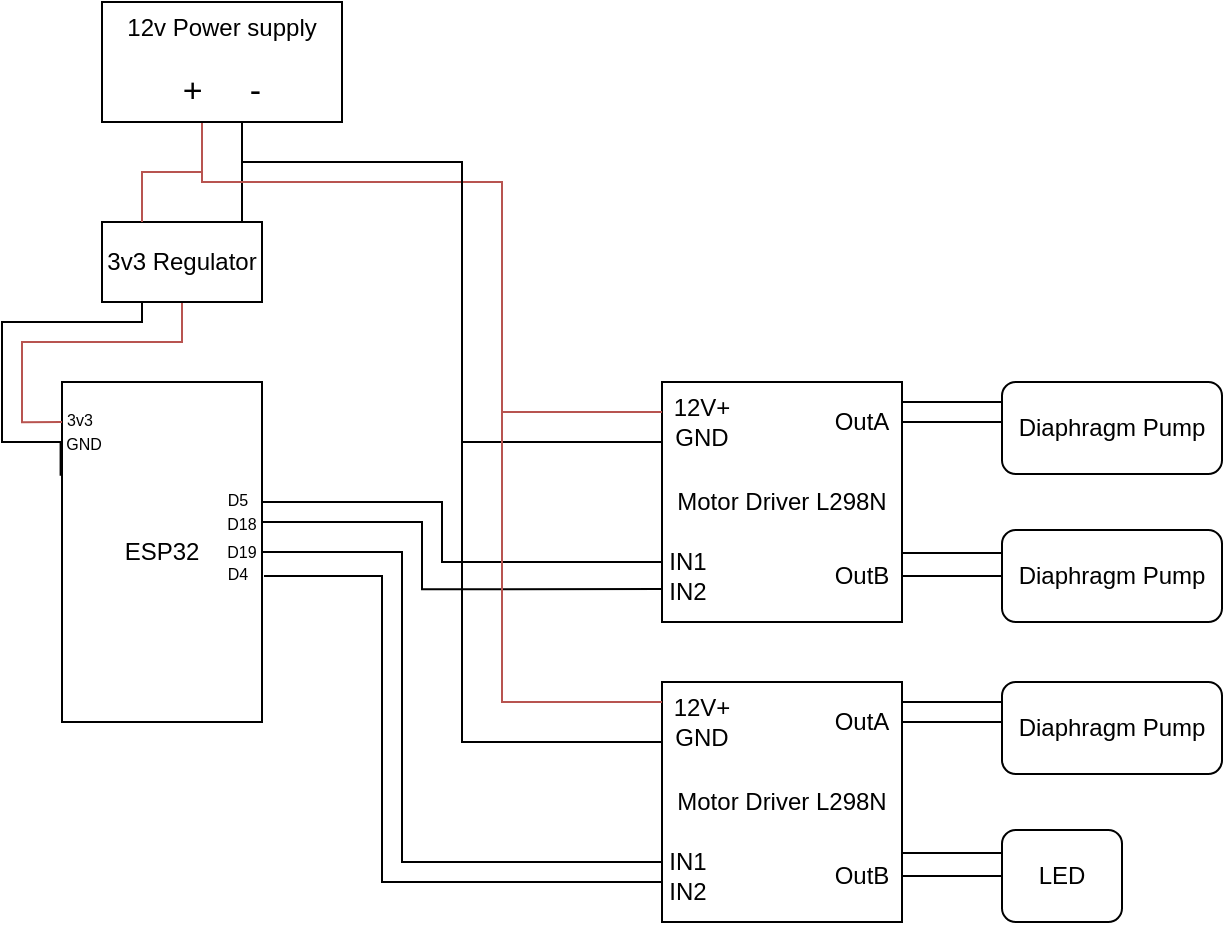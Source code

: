 <mxfile version="10.6.0" type="onedrive"><diagram id="W755sp5NzdQfGoGlSjly" name="Page-1"><mxGraphModel dx="961" dy="522" grid="0" gridSize="10" guides="1" tooltips="1" connect="1" arrows="1" fold="1" page="1" pageScale="1" pageWidth="827" pageHeight="1169" math="0" shadow="0"><root><mxCell id="0"/><mxCell id="1" parent="0"/><mxCell id="nkaoINLF0byFClM377bb-22" style="edgeStyle=orthogonalEdgeStyle;rounded=0;orthogonalLoop=1;jettySize=auto;html=1;entryX=0;entryY=0.75;entryDx=0;entryDy=0;endArrow=none;endFill=0;" edge="1" parent="1" source="nkaoINLF0byFClM377bb-2" target="nkaoINLF0byFClM377bb-3"><mxGeometry relative="1" as="geometry"><Array as="points"><mxPoint x="370" y="300"/><mxPoint x="370" y="330"/></Array></mxGeometry></mxCell><mxCell id="nkaoINLF0byFClM377bb-23" style="edgeStyle=orthogonalEdgeStyle;rounded=0;orthogonalLoop=1;jettySize=auto;html=1;entryX=0.003;entryY=0.863;entryDx=0;entryDy=0;entryPerimeter=0;endArrow=none;endFill=0;" edge="1" parent="1" source="nkaoINLF0byFClM377bb-2" target="nkaoINLF0byFClM377bb-3"><mxGeometry relative="1" as="geometry"><Array as="points"><mxPoint x="360" y="310"/><mxPoint x="360" y="344"/></Array></mxGeometry></mxCell><mxCell id="nkaoINLF0byFClM377bb-2" value="ESP32" style="rounded=0;whiteSpace=wrap;html=1;" vertex="1" parent="1"><mxGeometry x="180" y="240" width="100" height="170" as="geometry"/></mxCell><mxCell id="nkaoINLF0byFClM377bb-3" value="Motor Driver L298N" style="whiteSpace=wrap;html=1;aspect=fixed;" vertex="1" parent="1"><mxGeometry x="480" y="240" width="120" height="120" as="geometry"/></mxCell><mxCell id="nkaoINLF0byFClM377bb-48" style="edgeStyle=orthogonalEdgeStyle;rounded=0;orthogonalLoop=1;jettySize=auto;html=1;entryX=0;entryY=0.118;entryDx=0;entryDy=0;entryPerimeter=0;endArrow=none;endFill=0;fillColor=#f8cecc;strokeColor=#b85450;" edge="1" parent="1" source="nkaoINLF0byFClM377bb-4" target="nkaoINLF0byFClM377bb-2"><mxGeometry relative="1" as="geometry"/></mxCell><mxCell id="nkaoINLF0byFClM377bb-49" style="edgeStyle=orthogonalEdgeStyle;rounded=0;orthogonalLoop=1;jettySize=auto;html=1;exitX=0.25;exitY=1;exitDx=0;exitDy=0;entryX=-0.007;entryY=0.276;entryDx=0;entryDy=0;entryPerimeter=0;endArrow=none;endFill=0;" edge="1" parent="1" source="nkaoINLF0byFClM377bb-4" target="nkaoINLF0byFClM377bb-2"><mxGeometry relative="1" as="geometry"><Array as="points"><mxPoint x="220" y="210"/><mxPoint x="150" y="210"/><mxPoint x="150" y="270"/><mxPoint x="179" y="270"/></Array></mxGeometry></mxCell><mxCell id="nkaoINLF0byFClM377bb-4" value="3v3 Regulator" style="rounded=0;whiteSpace=wrap;html=1;" vertex="1" parent="1"><mxGeometry x="200" y="160" width="80" height="40" as="geometry"/></mxCell><mxCell id="nkaoINLF0byFClM377bb-7" style="edgeStyle=orthogonalEdgeStyle;rounded=0;orthogonalLoop=1;jettySize=auto;html=1;entryX=0.25;entryY=0;entryDx=0;entryDy=0;endArrow=none;endFill=0;fillColor=#f8cecc;strokeColor=#b85450;" edge="1" parent="1" source="nkaoINLF0byFClM377bb-6" target="nkaoINLF0byFClM377bb-4"><mxGeometry relative="1" as="geometry"><Array as="points"><mxPoint x="250" y="135"/><mxPoint x="220" y="135"/></Array></mxGeometry></mxCell><mxCell id="nkaoINLF0byFClM377bb-8" style="edgeStyle=orthogonalEdgeStyle;rounded=0;orthogonalLoop=1;jettySize=auto;html=1;entryX=0.75;entryY=0;entryDx=0;entryDy=0;endArrow=none;endFill=0;" edge="1" parent="1" source="nkaoINLF0byFClM377bb-6" target="nkaoINLF0byFClM377bb-4"><mxGeometry relative="1" as="geometry"><Array as="points"><mxPoint x="270" y="160"/></Array></mxGeometry></mxCell><mxCell id="nkaoINLF0byFClM377bb-11" style="edgeStyle=orthogonalEdgeStyle;rounded=0;orthogonalLoop=1;jettySize=auto;html=1;entryX=0;entryY=0.25;entryDx=0;entryDy=0;endArrow=none;endFill=0;fillColor=#f8cecc;strokeColor=#b85450;" edge="1" parent="1" source="nkaoINLF0byFClM377bb-6" target="nkaoINLF0byFClM377bb-9"><mxGeometry relative="1" as="geometry"><Array as="points"><mxPoint x="250" y="140"/><mxPoint x="400" y="140"/><mxPoint x="400" y="255"/></Array></mxGeometry></mxCell><mxCell id="nkaoINLF0byFClM377bb-12" style="edgeStyle=orthogonalEdgeStyle;rounded=0;orthogonalLoop=1;jettySize=auto;html=1;exitX=0.75;exitY=1;exitDx=0;exitDy=0;entryX=0;entryY=0.75;entryDx=0;entryDy=0;endArrow=none;endFill=0;" edge="1" parent="1" source="nkaoINLF0byFClM377bb-6" target="nkaoINLF0byFClM377bb-9"><mxGeometry relative="1" as="geometry"><Array as="points"><mxPoint x="270" y="110"/><mxPoint x="270" y="130"/><mxPoint x="380" y="130"/><mxPoint x="380" y="270"/><mxPoint x="480" y="270"/></Array></mxGeometry></mxCell><mxCell id="nkaoINLF0byFClM377bb-6" value="12v Power supply&lt;br&gt;&lt;br&gt;&lt;font style=&quot;font-size: 17px&quot;&gt;+&amp;nbsp; &amp;nbsp; &amp;nbsp;-&lt;/font&gt;&lt;br&gt;" style="rounded=0;whiteSpace=wrap;html=1;" vertex="1" parent="1"><mxGeometry x="200" y="50" width="120" height="60" as="geometry"/></mxCell><mxCell id="nkaoINLF0byFClM377bb-9" value="12V+ GND&lt;br&gt;" style="text;html=1;strokeColor=none;fillColor=none;align=center;verticalAlign=middle;whiteSpace=wrap;rounded=0;" vertex="1" parent="1"><mxGeometry x="480" y="250" width="40" height="20" as="geometry"/></mxCell><mxCell id="nkaoINLF0byFClM377bb-15" style="edgeStyle=orthogonalEdgeStyle;rounded=0;orthogonalLoop=1;jettySize=auto;html=1;entryX=1;entryY=0.5;entryDx=0;entryDy=0;endArrow=none;endFill=0;" edge="1" parent="1" source="nkaoINLF0byFClM377bb-13" target="nkaoINLF0byFClM377bb-14"><mxGeometry relative="1" as="geometry"><Array as="points"><mxPoint x="600" y="250"/></Array></mxGeometry></mxCell><mxCell id="nkaoINLF0byFClM377bb-18" value="" style="edgeStyle=orthogonalEdgeStyle;rounded=0;orthogonalLoop=1;jettySize=auto;html=1;endArrow=none;endFill=0;" edge="1" parent="1" source="nkaoINLF0byFClM377bb-13" target="nkaoINLF0byFClM377bb-14"><mxGeometry relative="1" as="geometry"><Array as="points"><mxPoint x="640" y="260"/><mxPoint x="640" y="260"/></Array></mxGeometry></mxCell><mxCell id="nkaoINLF0byFClM377bb-13" value="Diaphragm Pump" style="rounded=1;whiteSpace=wrap;html=1;" vertex="1" parent="1"><mxGeometry x="650" y="240" width="110" height="46" as="geometry"/></mxCell><mxCell id="nkaoINLF0byFClM377bb-14" value="OutA" style="text;html=1;strokeColor=none;fillColor=none;align=center;verticalAlign=middle;whiteSpace=wrap;rounded=0;" vertex="1" parent="1"><mxGeometry x="560" y="250" width="40" height="20" as="geometry"/></mxCell><mxCell id="nkaoINLF0byFClM377bb-17" value="OutB" style="text;html=1;strokeColor=none;fillColor=none;align=center;verticalAlign=middle;whiteSpace=wrap;rounded=0;" vertex="1" parent="1"><mxGeometry x="560" y="327" width="40" height="20" as="geometry"/></mxCell><mxCell id="nkaoINLF0byFClM377bb-20" style="edgeStyle=orthogonalEdgeStyle;rounded=0;orthogonalLoop=1;jettySize=auto;html=1;exitX=0;exitY=0.25;exitDx=0;exitDy=0;entryX=0.997;entryY=0.713;entryDx=0;entryDy=0;entryPerimeter=0;endArrow=none;endFill=0;" edge="1" parent="1" source="nkaoINLF0byFClM377bb-19" target="nkaoINLF0byFClM377bb-3"><mxGeometry relative="1" as="geometry"/></mxCell><mxCell id="nkaoINLF0byFClM377bb-21" style="edgeStyle=orthogonalEdgeStyle;rounded=0;orthogonalLoop=1;jettySize=auto;html=1;entryX=1;entryY=0.5;entryDx=0;entryDy=0;endArrow=none;endFill=0;" edge="1" parent="1" source="nkaoINLF0byFClM377bb-19" target="nkaoINLF0byFClM377bb-17"><mxGeometry relative="1" as="geometry"/></mxCell><mxCell id="nkaoINLF0byFClM377bb-19" value="Diaphragm Pump" style="rounded=1;whiteSpace=wrap;html=1;" vertex="1" parent="1"><mxGeometry x="650" y="314" width="110" height="46" as="geometry"/></mxCell><mxCell id="nkaoINLF0byFClM377bb-24" value="IN1&lt;br&gt;IN2&lt;br&gt;" style="text;html=1;strokeColor=none;fillColor=none;align=center;verticalAlign=middle;whiteSpace=wrap;rounded=0;" vertex="1" parent="1"><mxGeometry x="473" y="327" width="40" height="20" as="geometry"/></mxCell><mxCell id="nkaoINLF0byFClM377bb-39" style="edgeStyle=orthogonalEdgeStyle;rounded=0;orthogonalLoop=1;jettySize=auto;html=1;endArrow=none;endFill=0;" edge="1" parent="1" source="nkaoINLF0byFClM377bb-27"><mxGeometry relative="1" as="geometry"><mxPoint x="380" y="270.0" as="targetPoint"/><Array as="points"><mxPoint x="380" y="420"/></Array></mxGeometry></mxCell><mxCell id="nkaoINLF0byFClM377bb-42" style="edgeStyle=orthogonalEdgeStyle;rounded=0;orthogonalLoop=1;jettySize=auto;html=1;entryX=1;entryY=0.5;entryDx=0;entryDy=0;endArrow=none;endFill=0;" edge="1" parent="1" source="nkaoINLF0byFClM377bb-27" target="nkaoINLF0byFClM377bb-2"><mxGeometry relative="1" as="geometry"><Array as="points"><mxPoint x="350" y="480"/><mxPoint x="350" y="325"/></Array></mxGeometry></mxCell><mxCell id="nkaoINLF0byFClM377bb-43" style="edgeStyle=orthogonalEdgeStyle;rounded=0;orthogonalLoop=1;jettySize=auto;html=1;endArrow=none;endFill=0;" edge="1" parent="1" source="nkaoINLF0byFClM377bb-27"><mxGeometry relative="1" as="geometry"><mxPoint x="281" y="337" as="targetPoint"/><Array as="points"><mxPoint x="340" y="490"/><mxPoint x="340" y="337"/><mxPoint x="281" y="337"/></Array></mxGeometry></mxCell><mxCell id="nkaoINLF0byFClM377bb-27" value="Motor Driver L298N" style="whiteSpace=wrap;html=1;aspect=fixed;" vertex="1" parent="1"><mxGeometry x="480" y="390" width="120" height="120" as="geometry"/></mxCell><mxCell id="nkaoINLF0byFClM377bb-38" style="edgeStyle=orthogonalEdgeStyle;rounded=0;orthogonalLoop=1;jettySize=auto;html=1;endArrow=none;endFill=0;fillColor=#f8cecc;strokeColor=#b85450;" edge="1" parent="1" source="nkaoINLF0byFClM377bb-28"><mxGeometry relative="1" as="geometry"><mxPoint x="400" y="250.0" as="targetPoint"/><Array as="points"><mxPoint x="400" y="400"/></Array></mxGeometry></mxCell><mxCell id="nkaoINLF0byFClM377bb-28" value="12V+ GND&lt;br&gt;" style="text;html=1;strokeColor=none;fillColor=none;align=center;verticalAlign=middle;whiteSpace=wrap;rounded=0;" vertex="1" parent="1"><mxGeometry x="480" y="400" width="40" height="20" as="geometry"/></mxCell><mxCell id="nkaoINLF0byFClM377bb-29" style="edgeStyle=orthogonalEdgeStyle;rounded=0;orthogonalLoop=1;jettySize=auto;html=1;entryX=1;entryY=0.5;entryDx=0;entryDy=0;endArrow=none;endFill=0;" edge="1" parent="1" source="nkaoINLF0byFClM377bb-31" target="nkaoINLF0byFClM377bb-32"><mxGeometry relative="1" as="geometry"><Array as="points"><mxPoint x="600" y="400"/></Array></mxGeometry></mxCell><mxCell id="nkaoINLF0byFClM377bb-30" value="" style="edgeStyle=orthogonalEdgeStyle;rounded=0;orthogonalLoop=1;jettySize=auto;html=1;endArrow=none;endFill=0;" edge="1" parent="1" source="nkaoINLF0byFClM377bb-31" target="nkaoINLF0byFClM377bb-32"><mxGeometry relative="1" as="geometry"><Array as="points"><mxPoint x="640" y="410"/><mxPoint x="640" y="410"/></Array></mxGeometry></mxCell><mxCell id="nkaoINLF0byFClM377bb-31" value="Diaphragm Pump" style="rounded=1;whiteSpace=wrap;html=1;" vertex="1" parent="1"><mxGeometry x="650" y="390" width="110" height="46" as="geometry"/></mxCell><mxCell id="nkaoINLF0byFClM377bb-32" value="OutA" style="text;html=1;strokeColor=none;fillColor=none;align=center;verticalAlign=middle;whiteSpace=wrap;rounded=0;" vertex="1" parent="1"><mxGeometry x="560" y="400" width="40" height="20" as="geometry"/></mxCell><mxCell id="nkaoINLF0byFClM377bb-33" value="OutB" style="text;html=1;strokeColor=none;fillColor=none;align=center;verticalAlign=middle;whiteSpace=wrap;rounded=0;" vertex="1" parent="1"><mxGeometry x="560" y="477" width="40" height="20" as="geometry"/></mxCell><mxCell id="nkaoINLF0byFClM377bb-34" style="edgeStyle=orthogonalEdgeStyle;rounded=0;orthogonalLoop=1;jettySize=auto;html=1;exitX=0;exitY=0.25;exitDx=0;exitDy=0;entryX=0.997;entryY=0.713;entryDx=0;entryDy=0;entryPerimeter=0;endArrow=none;endFill=0;" edge="1" parent="1" source="nkaoINLF0byFClM377bb-36" target="nkaoINLF0byFClM377bb-27"><mxGeometry relative="1" as="geometry"/></mxCell><mxCell id="nkaoINLF0byFClM377bb-35" style="edgeStyle=orthogonalEdgeStyle;rounded=0;orthogonalLoop=1;jettySize=auto;html=1;entryX=1;entryY=0.5;entryDx=0;entryDy=0;endArrow=none;endFill=0;" edge="1" parent="1" source="nkaoINLF0byFClM377bb-36" target="nkaoINLF0byFClM377bb-33"><mxGeometry relative="1" as="geometry"/></mxCell><mxCell id="nkaoINLF0byFClM377bb-36" value="LED" style="rounded=1;whiteSpace=wrap;html=1;" vertex="1" parent="1"><mxGeometry x="650" y="464" width="60" height="46" as="geometry"/></mxCell><mxCell id="nkaoINLF0byFClM377bb-37" value="IN1&lt;br&gt;IN2&lt;br&gt;" style="text;html=1;strokeColor=none;fillColor=none;align=center;verticalAlign=middle;whiteSpace=wrap;rounded=0;" vertex="1" parent="1"><mxGeometry x="473" y="477" width="40" height="20" as="geometry"/></mxCell><mxCell id="nkaoINLF0byFClM377bb-44" value="&lt;font style=&quot;font-size: 8px&quot;&gt;D5&lt;/font&gt;" style="text;html=1;strokeColor=none;fillColor=none;align=center;verticalAlign=middle;whiteSpace=wrap;rounded=0;" vertex="1" parent="1"><mxGeometry x="248" y="288" width="40" height="20" as="geometry"/></mxCell><mxCell id="nkaoINLF0byFClM377bb-45" value="&lt;font style=&quot;font-size: 8px&quot;&gt;D18&lt;/font&gt;" style="text;html=1;strokeColor=none;fillColor=none;align=center;verticalAlign=middle;whiteSpace=wrap;rounded=0;" vertex="1" parent="1"><mxGeometry x="250" y="300" width="40" height="20" as="geometry"/></mxCell><mxCell id="nkaoINLF0byFClM377bb-46" value="&lt;font style=&quot;font-size: 8px&quot;&gt;D19&lt;/font&gt;" style="text;html=1;strokeColor=none;fillColor=none;align=center;verticalAlign=middle;whiteSpace=wrap;rounded=0;" vertex="1" parent="1"><mxGeometry x="250" y="314" width="40" height="20" as="geometry"/></mxCell><mxCell id="nkaoINLF0byFClM377bb-47" value="&lt;div style=&quot;text-align: right&quot;&gt;&lt;span style=&quot;font-size: 8px&quot;&gt;D4&lt;/span&gt;&lt;/div&gt;" style="text;html=1;strokeColor=none;fillColor=none;align=center;verticalAlign=middle;whiteSpace=wrap;rounded=0;" vertex="1" parent="1"><mxGeometry x="259" y="325" width="18" height="20" as="geometry"/></mxCell><mxCell id="nkaoINLF0byFClM377bb-50" value="&lt;font style=&quot;font-size: 8px&quot;&gt;3v3&lt;/font&gt;" style="text;html=1;strokeColor=none;fillColor=none;align=center;verticalAlign=middle;whiteSpace=wrap;rounded=0;" vertex="1" parent="1"><mxGeometry x="179" y="253" width="20" height="10" as="geometry"/></mxCell><mxCell id="nkaoINLF0byFClM377bb-51" value="&lt;font style=&quot;font-size: 8px&quot;&gt;GND&lt;/font&gt;" style="text;html=1;strokeColor=none;fillColor=none;align=center;verticalAlign=middle;whiteSpace=wrap;rounded=0;" vertex="1" parent="1"><mxGeometry x="181" y="265" width="20" height="10" as="geometry"/></mxCell></root></mxGraphModel></diagram></mxfile>